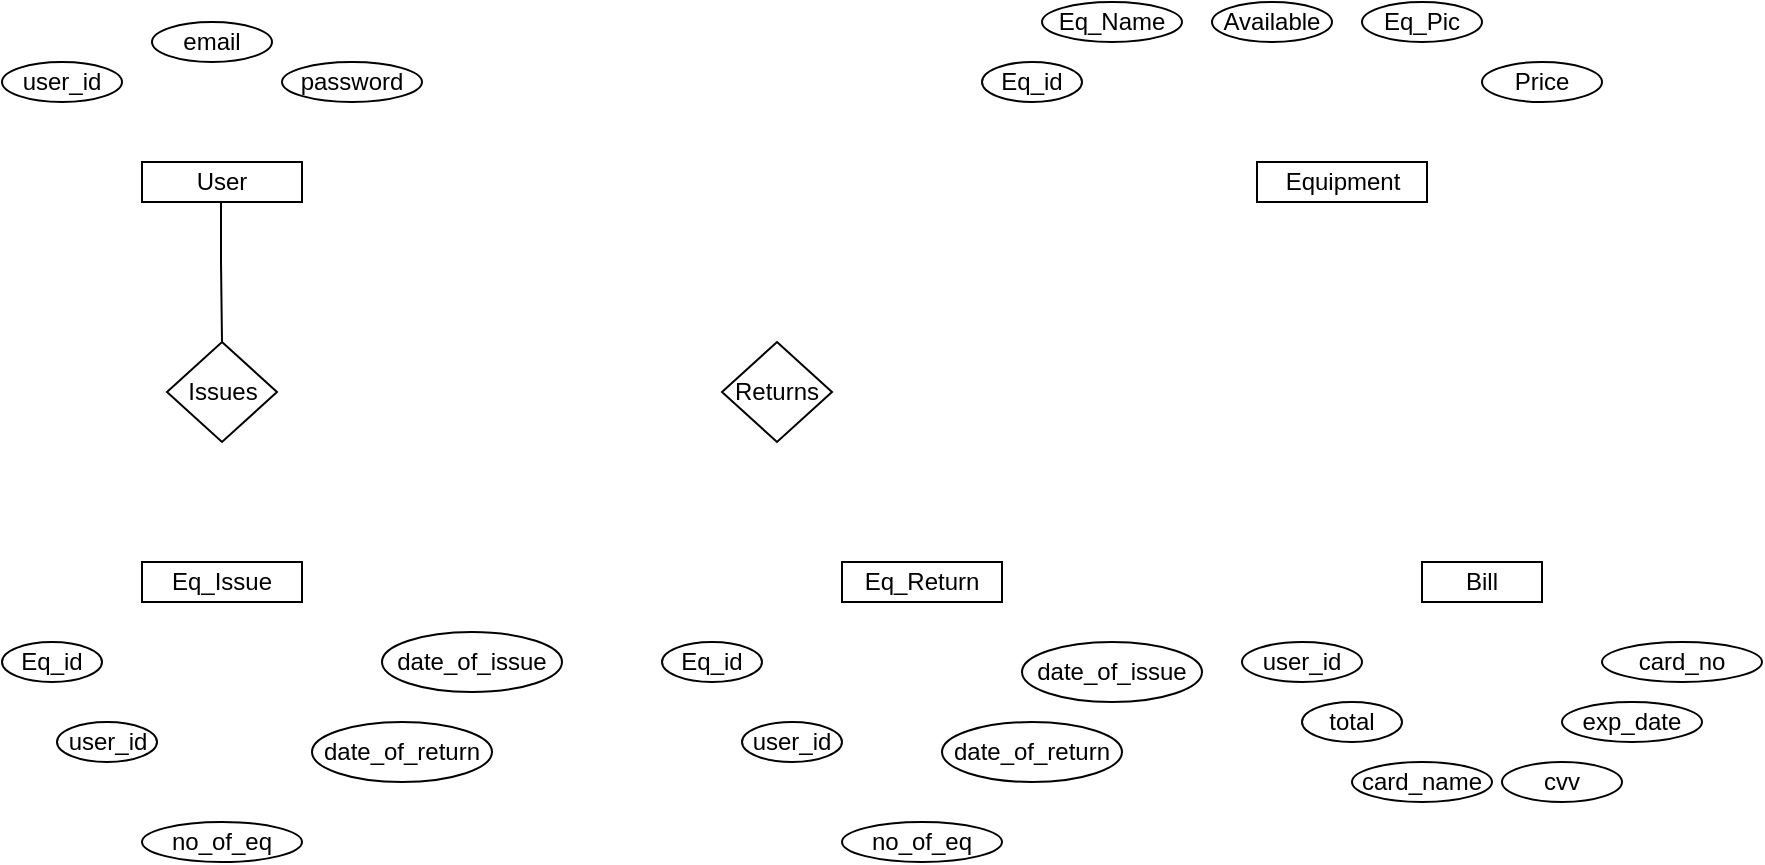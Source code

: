 <mxfile version="15.9.1" type="device"><diagram id="R2lEEEUBdFMjLlhIrx00" name="Page-1"><mxGraphModel dx="1038" dy="579" grid="1" gridSize="10" guides="1" tooltips="1" connect="1" arrows="1" fold="1" page="1" pageScale="1" pageWidth="850" pageHeight="1100" math="0" shadow="0" extFonts="Permanent Marker^https://fonts.googleapis.com/css?family=Permanent+Marker"><root><mxCell id="0"/><mxCell id="1" parent="0"/><mxCell id="FPNQ0Em0uRhj_sEyes1W-5" value="User" style="rounded=0;whiteSpace=wrap;html=1;" vertex="1" parent="1"><mxGeometry x="80" y="120" width="80" height="20" as="geometry"/></mxCell><mxCell id="FPNQ0Em0uRhj_sEyes1W-6" value="password" style="ellipse;whiteSpace=wrap;html=1;" vertex="1" parent="1"><mxGeometry x="150" y="70" width="70" height="20" as="geometry"/></mxCell><mxCell id="FPNQ0Em0uRhj_sEyes1W-7" value="email" style="ellipse;whiteSpace=wrap;html=1;" vertex="1" parent="1"><mxGeometry x="85" y="50" width="60" height="20" as="geometry"/></mxCell><mxCell id="FPNQ0Em0uRhj_sEyes1W-8" value="user_id" style="ellipse;whiteSpace=wrap;html=1;" vertex="1" parent="1"><mxGeometry x="10" y="70" width="60" height="20" as="geometry"/></mxCell><mxCell id="FPNQ0Em0uRhj_sEyes1W-9" value="Equipment" style="rounded=0;whiteSpace=wrap;html=1;" vertex="1" parent="1"><mxGeometry x="637.5" y="120" width="85" height="20" as="geometry"/></mxCell><mxCell id="FPNQ0Em0uRhj_sEyes1W-10" value="Eq_id" style="ellipse;whiteSpace=wrap;html=1;" vertex="1" parent="1"><mxGeometry x="500" y="70" width="50" height="20" as="geometry"/></mxCell><mxCell id="FPNQ0Em0uRhj_sEyes1W-12" value="Eq_Name" style="ellipse;whiteSpace=wrap;html=1;" vertex="1" parent="1"><mxGeometry x="530" y="40" width="70" height="20" as="geometry"/></mxCell><mxCell id="FPNQ0Em0uRhj_sEyes1W-13" value="Available" style="ellipse;whiteSpace=wrap;html=1;" vertex="1" parent="1"><mxGeometry x="615" y="40" width="60" height="20" as="geometry"/></mxCell><mxCell id="FPNQ0Em0uRhj_sEyes1W-14" value="Eq_Pic" style="ellipse;whiteSpace=wrap;html=1;" vertex="1" parent="1"><mxGeometry x="690" y="40" width="60" height="20" as="geometry"/></mxCell><mxCell id="FPNQ0Em0uRhj_sEyes1W-16" value="Price" style="ellipse;whiteSpace=wrap;html=1;" vertex="1" parent="1"><mxGeometry x="750" y="70" width="60" height="20" as="geometry"/></mxCell><mxCell id="FPNQ0Em0uRhj_sEyes1W-18" value="Issues" style="rhombus;whiteSpace=wrap;html=1;" vertex="1" parent="1"><mxGeometry x="92.5" y="210" width="55" height="50" as="geometry"/></mxCell><mxCell id="FPNQ0Em0uRhj_sEyes1W-20" value="Eq_Issue" style="rounded=0;whiteSpace=wrap;html=1;" vertex="1" parent="1"><mxGeometry x="80" y="320" width="80" height="20" as="geometry"/></mxCell><mxCell id="FPNQ0Em0uRhj_sEyes1W-21" value="Eq_id" style="ellipse;whiteSpace=wrap;html=1;" vertex="1" parent="1"><mxGeometry x="10" y="360" width="50" height="20" as="geometry"/></mxCell><mxCell id="FPNQ0Em0uRhj_sEyes1W-22" value="user_id" style="ellipse;whiteSpace=wrap;html=1;" vertex="1" parent="1"><mxGeometry x="37.5" y="400" width="50" height="20" as="geometry"/></mxCell><mxCell id="FPNQ0Em0uRhj_sEyes1W-23" value="date_of_issue" style="ellipse;whiteSpace=wrap;html=1;" vertex="1" parent="1"><mxGeometry x="200" y="355" width="90" height="30" as="geometry"/></mxCell><mxCell id="FPNQ0Em0uRhj_sEyes1W-24" value="date_of_return" style="ellipse;whiteSpace=wrap;html=1;" vertex="1" parent="1"><mxGeometry x="165" y="400" width="90" height="30" as="geometry"/></mxCell><mxCell id="FPNQ0Em0uRhj_sEyes1W-25" value="no_of_eq" style="ellipse;whiteSpace=wrap;html=1;" vertex="1" parent="1"><mxGeometry x="80" y="450" width="80" height="20" as="geometry"/></mxCell><mxCell id="FPNQ0Em0uRhj_sEyes1W-26" value="Eq_Return" style="rounded=0;whiteSpace=wrap;html=1;" vertex="1" parent="1"><mxGeometry x="430" y="320" width="80" height="20" as="geometry"/></mxCell><mxCell id="FPNQ0Em0uRhj_sEyes1W-27" value="Eq_id" style="ellipse;whiteSpace=wrap;html=1;" vertex="1" parent="1"><mxGeometry x="340" y="360" width="50" height="20" as="geometry"/></mxCell><mxCell id="FPNQ0Em0uRhj_sEyes1W-28" value="user_id" style="ellipse;whiteSpace=wrap;html=1;" vertex="1" parent="1"><mxGeometry x="380" y="400" width="50" height="20" as="geometry"/></mxCell><mxCell id="FPNQ0Em0uRhj_sEyes1W-29" value="no_of_eq" style="ellipse;whiteSpace=wrap;html=1;" vertex="1" parent="1"><mxGeometry x="430" y="450" width="80" height="20" as="geometry"/></mxCell><mxCell id="FPNQ0Em0uRhj_sEyes1W-30" value="date_of_return" style="ellipse;whiteSpace=wrap;html=1;" vertex="1" parent="1"><mxGeometry x="480" y="400" width="90" height="30" as="geometry"/></mxCell><mxCell id="FPNQ0Em0uRhj_sEyes1W-31" value="date_of_issue" style="ellipse;whiteSpace=wrap;html=1;" vertex="1" parent="1"><mxGeometry x="520" y="360" width="90" height="30" as="geometry"/></mxCell><mxCell id="FPNQ0Em0uRhj_sEyes1W-32" value="Returns" style="rhombus;whiteSpace=wrap;html=1;" vertex="1" parent="1"><mxGeometry x="370" y="210" width="55" height="50" as="geometry"/></mxCell><mxCell id="FPNQ0Em0uRhj_sEyes1W-33" value="Bill" style="rounded=0;whiteSpace=wrap;html=1;" vertex="1" parent="1"><mxGeometry x="720" y="320" width="60" height="20" as="geometry"/></mxCell><mxCell id="FPNQ0Em0uRhj_sEyes1W-37" value="user_id" style="ellipse;whiteSpace=wrap;html=1;" vertex="1" parent="1"><mxGeometry x="630" y="360" width="60" height="20" as="geometry"/></mxCell><mxCell id="FPNQ0Em0uRhj_sEyes1W-38" value="total" style="ellipse;whiteSpace=wrap;html=1;" vertex="1" parent="1"><mxGeometry x="660" y="390" width="50" height="20" as="geometry"/></mxCell><mxCell id="FPNQ0Em0uRhj_sEyes1W-39" value="card_no" style="ellipse;whiteSpace=wrap;html=1;" vertex="1" parent="1"><mxGeometry x="810" y="360" width="80" height="20" as="geometry"/></mxCell><mxCell id="FPNQ0Em0uRhj_sEyes1W-40" value="card_name" style="ellipse;whiteSpace=wrap;html=1;" vertex="1" parent="1"><mxGeometry x="685" y="420" width="70" height="20" as="geometry"/></mxCell><mxCell id="FPNQ0Em0uRhj_sEyes1W-41" value="exp_date" style="ellipse;whiteSpace=wrap;html=1;" vertex="1" parent="1"><mxGeometry x="790" y="390" width="70" height="20" as="geometry"/></mxCell><mxCell id="FPNQ0Em0uRhj_sEyes1W-42" value="cvv" style="ellipse;whiteSpace=wrap;html=1;" vertex="1" parent="1"><mxGeometry x="760" y="420" width="60" height="20" as="geometry"/></mxCell><mxCell id="FPNQ0Em0uRhj_sEyes1W-58" value="" style="endArrow=none;html=1;rounded=0;" edge="1" parent="1"><mxGeometry relative="1" as="geometry"><mxPoint x="119.5" y="140" as="sourcePoint"/><mxPoint x="120" y="210" as="targetPoint"/><Array as="points"><mxPoint x="119.5" y="170"/></Array></mxGeometry></mxCell></root></mxGraphModel></diagram></mxfile>